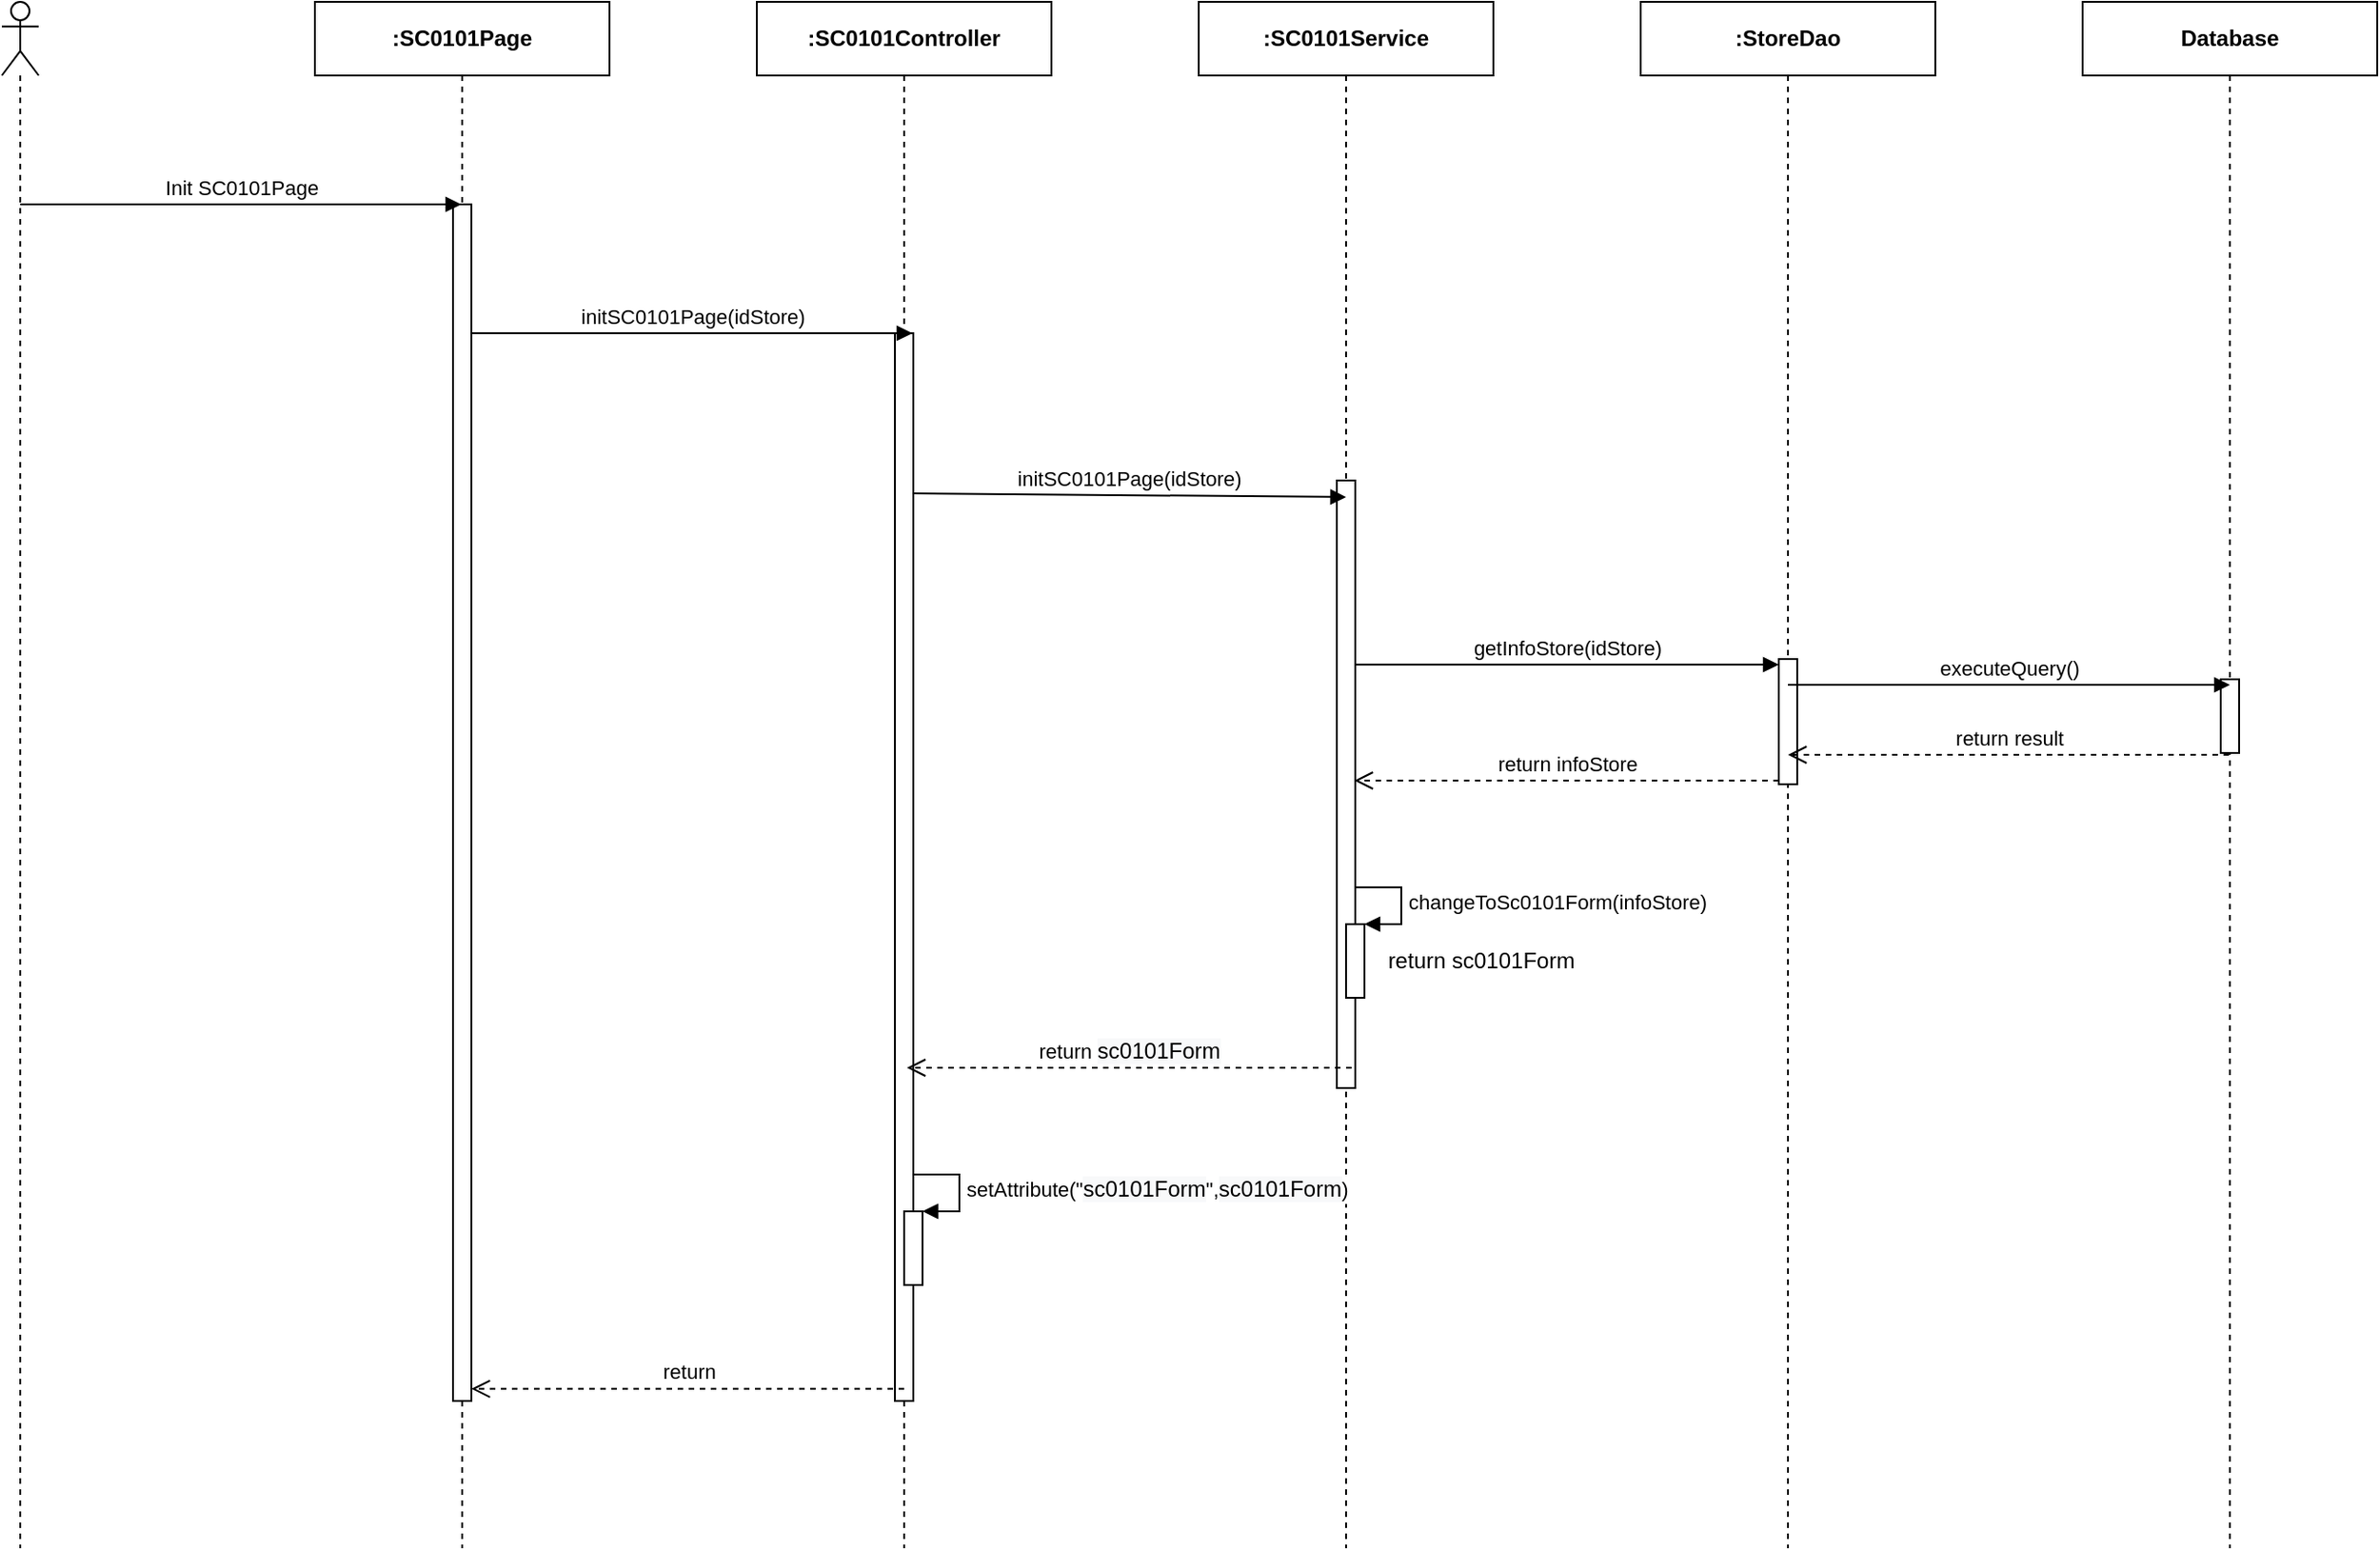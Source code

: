 <mxfile version="14.4.3" type="device" pages="7"><diagram id="pxAPyZuH0A7tJTUks34P" name="Ev01"><mxGraphModel dx="1707" dy="987" grid="1" gridSize="10" guides="1" tooltips="1" connect="1" arrows="1" fold="1" page="1" pageScale="1" pageWidth="850" pageHeight="1100" math="0" shadow="0"><root><mxCell id="0"/><mxCell id="1" parent="0"/><mxCell id="2f_CRd-rj9Xghr50PK_8-1" value="" style="shape=umlLifeline;participant=umlActor;perimeter=lifelinePerimeter;whiteSpace=wrap;html=1;container=1;collapsible=0;recursiveResize=0;verticalAlign=top;spacingTop=36;outlineConnect=0;" parent="1" vertex="1"><mxGeometry x="310" y="80" width="20" height="840" as="geometry"/></mxCell><mxCell id="2f_CRd-rj9Xghr50PK_8-2" value="&lt;b&gt;:SC0101Page&lt;/b&gt;" style="shape=umlLifeline;perimeter=lifelinePerimeter;whiteSpace=wrap;html=1;container=1;collapsible=0;recursiveResize=0;outlineConnect=0;" parent="1" vertex="1"><mxGeometry x="480" y="80" width="160" height="840" as="geometry"/></mxCell><mxCell id="2f_CRd-rj9Xghr50PK_8-3" value="" style="html=1;points=[];perimeter=orthogonalPerimeter;" parent="2f_CRd-rj9Xghr50PK_8-2" vertex="1"><mxGeometry x="75" y="110" width="10" height="650" as="geometry"/></mxCell><mxCell id="2f_CRd-rj9Xghr50PK_8-4" value="&lt;b&gt;:StoreDao&lt;/b&gt;" style="shape=umlLifeline;perimeter=lifelinePerimeter;whiteSpace=wrap;html=1;container=1;collapsible=0;recursiveResize=0;outlineConnect=0;" parent="1" vertex="1"><mxGeometry x="1200" y="80" width="160" height="840" as="geometry"/></mxCell><mxCell id="2f_CRd-rj9Xghr50PK_8-5" value="" style="html=1;points=[];perimeter=orthogonalPerimeter;" parent="2f_CRd-rj9Xghr50PK_8-4" vertex="1"><mxGeometry x="75" y="357" width="10" height="68" as="geometry"/></mxCell><mxCell id="2f_CRd-rj9Xghr50PK_8-26" value="getInfoStore(idStore)" style="html=1;verticalAlign=bottom;endArrow=block;entryX=0;entryY=0;" parent="2f_CRd-rj9Xghr50PK_8-4" edge="1"><mxGeometry relative="1" as="geometry"><mxPoint x="-155.5" y="360" as="sourcePoint"/><mxPoint x="75" y="360" as="targetPoint"/></mxGeometry></mxCell><mxCell id="2f_CRd-rj9Xghr50PK_8-27" value="return infoStore" style="html=1;verticalAlign=bottom;endArrow=open;dashed=1;endSize=8;exitX=0;exitY=0.95;" parent="2f_CRd-rj9Xghr50PK_8-4" edge="1"><mxGeometry relative="1" as="geometry"><mxPoint x="-155.5" y="423.0" as="targetPoint"/><mxPoint x="75" y="423" as="sourcePoint"/></mxGeometry></mxCell><mxCell id="2f_CRd-rj9Xghr50PK_8-6" value="&lt;b&gt;:&lt;/b&gt;&lt;b&gt;SC0101&lt;/b&gt;&lt;b&gt;Service&lt;/b&gt;" style="shape=umlLifeline;perimeter=lifelinePerimeter;whiteSpace=wrap;html=1;container=1;collapsible=0;recursiveResize=0;outlineConnect=0;" parent="1" vertex="1"><mxGeometry x="960" y="80" width="160" height="840" as="geometry"/></mxCell><mxCell id="2f_CRd-rj9Xghr50PK_8-7" value="" style="html=1;points=[];perimeter=orthogonalPerimeter;" parent="2f_CRd-rj9Xghr50PK_8-6" vertex="1"><mxGeometry x="75" y="260" width="10" height="330" as="geometry"/></mxCell><mxCell id="2f_CRd-rj9Xghr50PK_8-8" value="&lt;b&gt;:SC0101Controller&lt;/b&gt;" style="shape=umlLifeline;perimeter=lifelinePerimeter;whiteSpace=wrap;html=1;container=1;collapsible=0;recursiveResize=0;outlineConnect=0;" parent="1" vertex="1"><mxGeometry x="720" y="80" width="160" height="840" as="geometry"/></mxCell><mxCell id="2f_CRd-rj9Xghr50PK_8-9" value="" style="html=1;points=[];perimeter=orthogonalPerimeter;" parent="2f_CRd-rj9Xghr50PK_8-8" vertex="1"><mxGeometry x="75" y="180" width="10" height="580" as="geometry"/></mxCell><mxCell id="2f_CRd-rj9Xghr50PK_8-10" value="" style="html=1;points=[];perimeter=orthogonalPerimeter;" parent="2f_CRd-rj9Xghr50PK_8-8" vertex="1"><mxGeometry x="80" y="657.0" width="10" height="40" as="geometry"/></mxCell><mxCell id="2f_CRd-rj9Xghr50PK_8-11" value="setAttribute(&quot;&lt;span style=&quot;font-size: 12px ; text-align: center ; background-color: rgb(248 , 249 , 250)&quot;&gt;sc0101Form&lt;/span&gt;&quot;,&lt;span style=&quot;font-size: 12px ; text-align: center ; background-color: rgb(248 , 249 , 250)&quot;&gt;sc0101Form&lt;/span&gt;)" style="edgeStyle=orthogonalEdgeStyle;html=1;align=left;spacingLeft=2;endArrow=block;rounded=0;entryX=1;entryY=0;" parent="2f_CRd-rj9Xghr50PK_8-8" target="2f_CRd-rj9Xghr50PK_8-10" edge="1"><mxGeometry relative="1" as="geometry"><mxPoint x="85" y="637.0" as="sourcePoint"/><Array as="points"><mxPoint x="110" y="637.0"/></Array></mxGeometry></mxCell><mxCell id="2f_CRd-rj9Xghr50PK_8-12" value="Init SC0101Page" style="html=1;verticalAlign=bottom;endArrow=block;" parent="1" target="2f_CRd-rj9Xghr50PK_8-2" edge="1"><mxGeometry width="80" relative="1" as="geometry"><mxPoint x="320" y="190" as="sourcePoint"/><mxPoint x="400" y="190" as="targetPoint"/></mxGeometry></mxCell><mxCell id="2f_CRd-rj9Xghr50PK_8-13" value="initSC0101Page(idStore)" style="html=1;verticalAlign=bottom;endArrow=block;" parent="1" edge="1"><mxGeometry width="80" relative="1" as="geometry"><mxPoint x="565" y="260.0" as="sourcePoint"/><mxPoint x="804.5" y="260.0" as="targetPoint"/></mxGeometry></mxCell><mxCell id="2f_CRd-rj9Xghr50PK_8-14" value="initSC0101Page(idStore)" style="html=1;verticalAlign=bottom;endArrow=block;" parent="1" edge="1"><mxGeometry relative="1" as="geometry"><mxPoint x="805" y="347.0" as="sourcePoint"/><mxPoint x="1040" y="349" as="targetPoint"/></mxGeometry></mxCell><mxCell id="2f_CRd-rj9Xghr50PK_8-15" value="return&amp;nbsp;&lt;span style=&quot;font-size: 12px ; background-color: rgb(248 , 249 , 250)&quot;&gt;sc0101Form&lt;/span&gt;" style="html=1;verticalAlign=bottom;endArrow=open;dashed=1;endSize=8;" parent="1" edge="1"><mxGeometry relative="1" as="geometry"><mxPoint x="801.5" y="659.0" as="targetPoint"/><mxPoint x="1043" y="659" as="sourcePoint"/></mxGeometry></mxCell><mxCell id="2f_CRd-rj9Xghr50PK_8-16" value="return" style="html=1;verticalAlign=bottom;endArrow=open;dashed=1;endSize=8;" parent="1" edge="1"><mxGeometry relative="1" as="geometry"><mxPoint x="800" y="833.41" as="sourcePoint"/><mxPoint x="565" y="833.41" as="targetPoint"/></mxGeometry></mxCell><mxCell id="2f_CRd-rj9Xghr50PK_8-22" value="" style="html=1;points=[];perimeter=orthogonalPerimeter;" parent="1" vertex="1"><mxGeometry x="1040" y="581" width="10" height="40" as="geometry"/></mxCell><mxCell id="2f_CRd-rj9Xghr50PK_8-23" value="changeToSc0101Form(infoStore)" style="edgeStyle=orthogonalEdgeStyle;html=1;align=left;spacingLeft=2;endArrow=block;rounded=0;entryX=1;entryY=0;" parent="1" target="2f_CRd-rj9Xghr50PK_8-22" edge="1"><mxGeometry relative="1" as="geometry"><mxPoint x="1045" y="561" as="sourcePoint"/><Array as="points"><mxPoint x="1070" y="561"/></Array></mxGeometry></mxCell><mxCell id="2f_CRd-rj9Xghr50PK_8-24" value="return sc0101Form" style="text;html=1;align=center;verticalAlign=middle;resizable=0;points=[];autosize=1;" parent="1" vertex="1"><mxGeometry x="1053" y="591" width="120" height="20" as="geometry"/></mxCell><mxCell id="LEzhXwrcYxAL3WLPRNNw-1" value="&lt;b&gt;Database&lt;/b&gt;" style="shape=umlLifeline;perimeter=lifelinePerimeter;whiteSpace=wrap;html=1;container=1;collapsible=0;recursiveResize=0;outlineConnect=0;" parent="1" vertex="1"><mxGeometry x="1440" y="80" width="160" height="840" as="geometry"/></mxCell><mxCell id="LEzhXwrcYxAL3WLPRNNw-2" value="" style="html=1;points=[];perimeter=orthogonalPerimeter;" parent="LEzhXwrcYxAL3WLPRNNw-1" vertex="1"><mxGeometry x="75" y="368" width="10" height="40" as="geometry"/></mxCell><mxCell id="LEzhXwrcYxAL3WLPRNNw-3" value="executeQuery()" style="html=1;verticalAlign=bottom;endArrow=block;" parent="1" edge="1"><mxGeometry relative="1" as="geometry"><mxPoint x="1280" y="451" as="sourcePoint"/><mxPoint x="1520" y="451" as="targetPoint"/></mxGeometry></mxCell><mxCell id="LEzhXwrcYxAL3WLPRNNw-4" value="return result" style="html=1;verticalAlign=bottom;endArrow=open;dashed=1;endSize=8;" parent="1" edge="1"><mxGeometry relative="1" as="geometry"><mxPoint x="1280" y="489" as="targetPoint"/><mxPoint x="1519.5" y="489" as="sourcePoint"/></mxGeometry></mxCell></root></mxGraphModel></diagram><diagram id="U42TMMrexrNcMdw-oVGy" name="Ev02"><mxGraphModel dx="1024" dy="592" grid="1" gridSize="10" guides="1" tooltips="1" connect="1" arrows="1" fold="1" page="1" pageScale="1" pageWidth="850" pageHeight="1100" math="0" shadow="0"><root><mxCell id="WzPLBZ7UQiExCuRHvYpu-0"/><mxCell id="WzPLBZ7UQiExCuRHvYpu-1" parent="WzPLBZ7UQiExCuRHvYpu-0"/><mxCell id="XwIDMw8iYYp42lEtD9Hl-0" value="" style="shape=umlLifeline;participant=umlActor;perimeter=lifelinePerimeter;whiteSpace=wrap;html=1;container=1;collapsible=0;recursiveResize=0;verticalAlign=top;spacingTop=36;outlineConnect=0;" parent="WzPLBZ7UQiExCuRHvYpu-1" vertex="1"><mxGeometry x="310" y="80" width="20" height="320" as="geometry"/></mxCell><mxCell id="XwIDMw8iYYp42lEtD9Hl-1" value="&lt;b&gt;:SC0101Page&lt;/b&gt;" style="shape=umlLifeline;perimeter=lifelinePerimeter;whiteSpace=wrap;html=1;container=1;collapsible=0;recursiveResize=0;outlineConnect=0;" parent="WzPLBZ7UQiExCuRHvYpu-1" vertex="1"><mxGeometry x="480" y="80" width="160" height="320" as="geometry"/></mxCell><mxCell id="XwIDMw8iYYp42lEtD9Hl-2" value="" style="html=1;points=[];perimeter=orthogonalPerimeter;" parent="XwIDMw8iYYp42lEtD9Hl-1" vertex="1"><mxGeometry x="75" y="110" width="10" height="90" as="geometry"/></mxCell><mxCell id="XwIDMw8iYYp42lEtD9Hl-3" value="&lt;b&gt;:SC0100Page&lt;/b&gt;" style="shape=umlLifeline;perimeter=lifelinePerimeter;whiteSpace=wrap;html=1;container=1;collapsible=0;recursiveResize=0;outlineConnect=0;" parent="WzPLBZ7UQiExCuRHvYpu-1" vertex="1"><mxGeometry x="720" y="80" width="160" height="320" as="geometry"/></mxCell><mxCell id="XwIDMw8iYYp42lEtD9Hl-4" value="Click Button Back" style="html=1;verticalAlign=bottom;endArrow=block;" parent="WzPLBZ7UQiExCuRHvYpu-1" target="XwIDMw8iYYp42lEtD9Hl-1" edge="1"><mxGeometry width="80" relative="1" as="geometry"><mxPoint x="320" y="190" as="sourcePoint"/><mxPoint x="400" y="190" as="targetPoint"/></mxGeometry></mxCell><mxCell id="XwIDMw8iYYp42lEtD9Hl-8" value="changeScreen(&quot;SC0100&quot;)" style="html=1;verticalAlign=bottom;endArrow=block;" parent="WzPLBZ7UQiExCuRHvYpu-1" edge="1"><mxGeometry width="80" relative="1" as="geometry"><mxPoint x="560" y="279" as="sourcePoint"/><mxPoint x="799.5" y="279" as="targetPoint"/></mxGeometry></mxCell></root></mxGraphModel></diagram><diagram id="F6lg7BWRFIp37K4MxIbk" name="Ev03"><mxGraphModel dx="1024" dy="592" grid="1" gridSize="10" guides="1" tooltips="1" connect="1" arrows="1" fold="1" page="1" pageScale="1" pageWidth="850" pageHeight="1100" math="0" shadow="0"><root><mxCell id="VNstsj1RIyfpuTM6AW_m-0"/><mxCell id="VNstsj1RIyfpuTM6AW_m-1" parent="VNstsj1RIyfpuTM6AW_m-0"/><mxCell id="InuURYVwH8U3sh9BOYMj-0" value="" style="shape=umlLifeline;participant=umlActor;perimeter=lifelinePerimeter;whiteSpace=wrap;html=1;container=1;collapsible=0;recursiveResize=0;verticalAlign=top;spacingTop=36;outlineConnect=0;" parent="VNstsj1RIyfpuTM6AW_m-1" vertex="1"><mxGeometry x="310" y="80" width="20" height="320" as="geometry"/></mxCell><mxCell id="InuURYVwH8U3sh9BOYMj-1" value="&lt;b&gt;:SC0101Page&lt;/b&gt;" style="shape=umlLifeline;perimeter=lifelinePerimeter;whiteSpace=wrap;html=1;container=1;collapsible=0;recursiveResize=0;outlineConnect=0;" parent="VNstsj1RIyfpuTM6AW_m-1" vertex="1"><mxGeometry x="480" y="80" width="160" height="320" as="geometry"/></mxCell><mxCell id="InuURYVwH8U3sh9BOYMj-2" value="" style="html=1;points=[];perimeter=orthogonalPerimeter;" parent="InuURYVwH8U3sh9BOYMj-1" vertex="1"><mxGeometry x="75" y="110" width="10" height="160" as="geometry"/></mxCell><mxCell id="InuURYVwH8U3sh9BOYMj-3" value="&lt;b&gt;:SC0103Page&lt;/b&gt;" style="shape=umlLifeline;perimeter=lifelinePerimeter;whiteSpace=wrap;html=1;container=1;collapsible=0;recursiveResize=0;outlineConnect=0;" parent="VNstsj1RIyfpuTM6AW_m-1" vertex="1"><mxGeometry x="720" y="80" width="160" height="320" as="geometry"/></mxCell><mxCell id="InuURYVwH8U3sh9BOYMj-4" value="Click Edit Store" style="html=1;verticalAlign=bottom;endArrow=block;" parent="VNstsj1RIyfpuTM6AW_m-1" target="InuURYVwH8U3sh9BOYMj-1" edge="1"><mxGeometry width="80" relative="1" as="geometry"><mxPoint x="320" y="190" as="sourcePoint"/><mxPoint x="400" y="190" as="targetPoint"/></mxGeometry></mxCell><mxCell id="InuURYVwH8U3sh9BOYMj-5" value="" style="html=1;points=[];perimeter=orthogonalPerimeter;" parent="VNstsj1RIyfpuTM6AW_m-1" vertex="1"><mxGeometry x="560" y="260" width="10" height="40" as="geometry"/></mxCell><mxCell id="InuURYVwH8U3sh9BOYMj-6" value="getStoreId()" style="edgeStyle=orthogonalEdgeStyle;html=1;align=left;spacingLeft=2;endArrow=block;rounded=0;entryX=1;entryY=0;" parent="VNstsj1RIyfpuTM6AW_m-1" target="InuURYVwH8U3sh9BOYMj-5" edge="1"><mxGeometry relative="1" as="geometry"><mxPoint x="565" y="240" as="sourcePoint"/><Array as="points"><mxPoint x="590" y="240"/></Array></mxGeometry></mxCell><mxCell id="InuURYVwH8U3sh9BOYMj-7" value="return idStore" style="text;html=1;align=center;verticalAlign=middle;resizable=0;points=[];autosize=1;" parent="VNstsj1RIyfpuTM6AW_m-1" vertex="1"><mxGeometry x="570" y="260" width="90" height="20" as="geometry"/></mxCell><mxCell id="InuURYVwH8U3sh9BOYMj-8" value="changeScreen(&quot;SC0103&quot;,idStore)" style="html=1;verticalAlign=bottom;endArrow=block;" parent="VNstsj1RIyfpuTM6AW_m-1" target="InuURYVwH8U3sh9BOYMj-3" edge="1"><mxGeometry width="80" relative="1" as="geometry"><mxPoint x="560" y="340" as="sourcePoint"/><mxPoint x="640" y="340" as="targetPoint"/></mxGeometry></mxCell></root></mxGraphModel></diagram><diagram id="235r8u7hTp9czG19Vj2T" name="Ev04"><mxGraphModel dx="1707" dy="987" grid="1" gridSize="10" guides="1" tooltips="1" connect="1" arrows="1" fold="1" page="1" pageScale="1" pageWidth="850" pageHeight="1100" math="0" shadow="0"><root><mxCell id="jZ84Xnv2xqRGQmszmiLB-0"/><mxCell id="jZ84Xnv2xqRGQmszmiLB-1" parent="jZ84Xnv2xqRGQmszmiLB-0"/><mxCell id="15NBJZunnHIWU_iVbuwS-0" value="alt" style="shape=umlFrame;whiteSpace=wrap;html=1;" parent="jZ84Xnv2xqRGQmszmiLB-1" vertex="1"><mxGeometry x="380" y="420" width="1480" height="890" as="geometry"/></mxCell><mxCell id="jLMNQindmZGo-jj_qUBV-28" value="alt" style="shape=umlFrame;whiteSpace=wrap;html=1;" parent="jZ84Xnv2xqRGQmszmiLB-1" vertex="1"><mxGeometry x="420" y="780" width="1400" height="440" as="geometry"/></mxCell><mxCell id="jLMNQindmZGo-jj_qUBV-0" value="&lt;b&gt;Database&lt;/b&gt;" style="shape=umlLifeline;perimeter=lifelinePerimeter;whiteSpace=wrap;html=1;container=1;collapsible=0;recursiveResize=0;outlineConnect=0;" parent="jZ84Xnv2xqRGQmszmiLB-1" vertex="1"><mxGeometry x="1440" y="80" width="160" height="1230" as="geometry"/></mxCell><mxCell id="jLMNQindmZGo-jj_qUBV-1" value="" style="html=1;points=[];perimeter=orthogonalPerimeter;" parent="jLMNQindmZGo-jj_qUBV-0" vertex="1"><mxGeometry x="75" y="610" width="10" height="40" as="geometry"/></mxCell><mxCell id="FQI5yxPw2tboc6ZFuOk_-1" value="&lt;b&gt;:SC0100Page&lt;/b&gt;" style="shape=umlLifeline;perimeter=lifelinePerimeter;whiteSpace=wrap;html=1;container=1;collapsible=0;recursiveResize=0;outlineConnect=0;" parent="jZ84Xnv2xqRGQmszmiLB-1" vertex="1"><mxGeometry x="1680" y="80" width="160" height="1230" as="geometry"/></mxCell><mxCell id="Y7xrWb5esNWNXW7LPQIA-0" value="" style="shape=umlLifeline;participant=umlActor;perimeter=lifelinePerimeter;whiteSpace=wrap;html=1;container=1;collapsible=0;recursiveResize=0;verticalAlign=top;spacingTop=36;outlineConnect=0;" parent="jZ84Xnv2xqRGQmszmiLB-1" vertex="1"><mxGeometry x="310" y="80" width="20" height="1360" as="geometry"/></mxCell><mxCell id="Y7xrWb5esNWNXW7LPQIA-1" value="&lt;b&gt;:SC0101Page&lt;/b&gt;" style="shape=umlLifeline;perimeter=lifelinePerimeter;whiteSpace=wrap;html=1;container=1;collapsible=0;recursiveResize=0;outlineConnect=0;" parent="jZ84Xnv2xqRGQmszmiLB-1" vertex="1"><mxGeometry x="480" y="80" width="160" height="1230" as="geometry"/></mxCell><mxCell id="Y7xrWb5esNWNXW7LPQIA-2" value="" style="html=1;points=[];perimeter=orthogonalPerimeter;" parent="Y7xrWb5esNWNXW7LPQIA-1" vertex="1"><mxGeometry x="75" y="110" width="10" height="830" as="geometry"/></mxCell><mxCell id="Y7xrWb5esNWNXW7LPQIA-3" value="&lt;b&gt;:StoreDao&lt;/b&gt;" style="shape=umlLifeline;perimeter=lifelinePerimeter;whiteSpace=wrap;html=1;container=1;collapsible=0;recursiveResize=0;outlineConnect=0;" parent="jZ84Xnv2xqRGQmszmiLB-1" vertex="1"><mxGeometry x="1200" y="80" width="160" height="1230" as="geometry"/></mxCell><mxCell id="Y7xrWb5esNWNXW7LPQIA-4" value="&lt;b&gt;:&lt;/b&gt;&lt;b&gt;SC0101&lt;/b&gt;&lt;b&gt;Service&lt;/b&gt;" style="shape=umlLifeline;perimeter=lifelinePerimeter;whiteSpace=wrap;html=1;container=1;collapsible=0;recursiveResize=0;outlineConnect=0;" parent="jZ84Xnv2xqRGQmszmiLB-1" vertex="1"><mxGeometry x="960" y="80" width="160" height="1230" as="geometry"/></mxCell><mxCell id="Y7xrWb5esNWNXW7LPQIA-5" value="" style="html=1;points=[];perimeter=orthogonalPerimeter;" parent="Y7xrWb5esNWNXW7LPQIA-4" vertex="1"><mxGeometry x="75" y="220" width="10" height="820" as="geometry"/></mxCell><mxCell id="jLMNQindmZGo-jj_qUBV-32" value="" style="html=1;points=[];perimeter=orthogonalPerimeter;" parent="Y7xrWb5esNWNXW7LPQIA-4" vertex="1"><mxGeometry x="80" y="751" width="10" height="40" as="geometry"/></mxCell><mxCell id="jLMNQindmZGo-jj_qUBV-33" value="setListErrorCode()" style="edgeStyle=orthogonalEdgeStyle;html=1;align=left;spacingLeft=2;endArrow=block;rounded=0;entryX=1;entryY=0;" parent="Y7xrWb5esNWNXW7LPQIA-4" target="jLMNQindmZGo-jj_qUBV-32" edge="1"><mxGeometry relative="1" as="geometry"><mxPoint x="85" y="731" as="sourcePoint"/><Array as="points"><mxPoint x="110" y="731"/></Array></mxGeometry></mxCell><mxCell id="jLMNQindmZGo-jj_qUBV-34" value="return listErrorCode" style="text;html=1;align=center;verticalAlign=middle;resizable=0;points=[];autosize=1;" parent="Y7xrWb5esNWNXW7LPQIA-4" vertex="1"><mxGeometry x="93" y="761" width="120" height="20" as="geometry"/></mxCell><mxCell id="jLMNQindmZGo-jj_qUBV-31" value="return listErrorCode" style="html=1;verticalAlign=bottom;endArrow=open;dashed=1;endSize=8;" parent="Y7xrWb5esNWNXW7LPQIA-4" edge="1"><mxGeometry relative="1" as="geometry"><mxPoint x="-160.5" y="824.0" as="targetPoint"/><mxPoint x="81" y="824" as="sourcePoint"/></mxGeometry></mxCell><mxCell id="Y7xrWb5esNWNXW7LPQIA-6" value="&lt;b&gt;:SC0101Controller&lt;/b&gt;" style="shape=umlLifeline;perimeter=lifelinePerimeter;whiteSpace=wrap;html=1;container=1;collapsible=0;recursiveResize=0;outlineConnect=0;" parent="jZ84Xnv2xqRGQmszmiLB-1" vertex="1"><mxGeometry x="720" y="80" width="160" height="1230" as="geometry"/></mxCell><mxCell id="Y7xrWb5esNWNXW7LPQIA-7" value="" style="html=1;points=[];perimeter=orthogonalPerimeter;" parent="Y7xrWb5esNWNXW7LPQIA-6" vertex="1"><mxGeometry x="75" y="170" width="10" height="930" as="geometry"/></mxCell><mxCell id="Y7xrWb5esNWNXW7LPQIA-8" value="Click Delete Button" style="html=1;verticalAlign=bottom;endArrow=block;" parent="jZ84Xnv2xqRGQmszmiLB-1" target="Y7xrWb5esNWNXW7LPQIA-1" edge="1"><mxGeometry width="80" relative="1" as="geometry"><mxPoint x="320" y="190" as="sourcePoint"/><mxPoint x="400" y="190" as="targetPoint"/></mxGeometry></mxCell><mxCell id="Y7xrWb5esNWNXW7LPQIA-9" value="doDeleteStore(idStore)" style="html=1;verticalAlign=bottom;endArrow=block;" parent="jZ84Xnv2xqRGQmszmiLB-1" edge="1"><mxGeometry width="80" relative="1" as="geometry"><mxPoint x="560" y="253" as="sourcePoint"/><mxPoint x="799.5" y="253" as="targetPoint"/></mxGeometry></mxCell><mxCell id="Y7xrWb5esNWNXW7LPQIA-10" value="checkBusinessDeleteStore(idStore)" style="html=1;verticalAlign=bottom;endArrow=block;" parent="jZ84Xnv2xqRGQmszmiLB-1" edge="1"><mxGeometry relative="1" as="geometry"><mxPoint x="805" y="300.0" as="sourcePoint"/><mxPoint x="1040" y="302" as="targetPoint"/></mxGeometry></mxCell><mxCell id="Y7xrWb5esNWNXW7LPQIA-11" value="return listErrorCode" style="html=1;verticalAlign=bottom;endArrow=open;dashed=1;endSize=8;" parent="jZ84Xnv2xqRGQmszmiLB-1" edge="1"><mxGeometry relative="1" as="geometry"><mxPoint x="798.5" y="385.0" as="targetPoint"/><mxPoint x="1039.5" y="385" as="sourcePoint"/></mxGeometry></mxCell><mxCell id="Y7xrWb5esNWNXW7LPQIA-17" value="doDeleteStore(idStore)" style="html=1;verticalAlign=bottom;endArrow=block;" parent="jZ84Xnv2xqRGQmszmiLB-1" edge="1"><mxGeometry relative="1" as="geometry"><mxPoint x="798.5" y="610" as="sourcePoint"/><mxPoint x="1039.5" y="610" as="targetPoint"/></mxGeometry></mxCell><mxCell id="Y7xrWb5esNWNXW7LPQIA-19" value="" style="html=1;points=[];perimeter=orthogonalPerimeter;" parent="jZ84Xnv2xqRGQmszmiLB-1" vertex="1"><mxGeometry x="1040" y="330" width="10" height="40" as="geometry"/></mxCell><mxCell id="Y7xrWb5esNWNXW7LPQIA-20" value="&lt;span style=&quot;text-align: center&quot;&gt;checkBusinessDeleteStore(idStore)&lt;/span&gt;" style="edgeStyle=orthogonalEdgeStyle;html=1;align=left;spacingLeft=2;endArrow=block;rounded=0;entryX=1;entryY=0;" parent="jZ84Xnv2xqRGQmszmiLB-1" edge="1"><mxGeometry relative="1" as="geometry"><mxPoint x="1045" y="316.0" as="sourcePoint"/><Array as="points"><mxPoint x="1070" y="316"/></Array><mxPoint x="1050" y="336" as="targetPoint"/></mxGeometry></mxCell><mxCell id="Y7xrWb5esNWNXW7LPQIA-21" value="return listErrorCode" style="text;html=1;align=center;verticalAlign=middle;resizable=0;points=[];autosize=1;" parent="jZ84Xnv2xqRGQmszmiLB-1" vertex="1"><mxGeometry x="1050" y="336" width="120" height="20" as="geometry"/></mxCell><mxCell id="Y7xrWb5esNWNXW7LPQIA-22" value="" style="html=1;points=[];perimeter=orthogonalPerimeter;" parent="jZ84Xnv2xqRGQmszmiLB-1" vertex="1"><mxGeometry x="1275" y="674" width="10" height="80" as="geometry"/></mxCell><mxCell id="Y7xrWb5esNWNXW7LPQIA-23" value="doDeleteStore(idStore)" style="html=1;verticalAlign=bottom;endArrow=block;entryX=0;entryY=0;" parent="jZ84Xnv2xqRGQmszmiLB-1" target="Y7xrWb5esNWNXW7LPQIA-22" edge="1"><mxGeometry relative="1" as="geometry"><mxPoint x="1039.324" y="674" as="sourcePoint"/></mxGeometry></mxCell><mxCell id="Y7xrWb5esNWNXW7LPQIA-24" value="return result" style="html=1;verticalAlign=bottom;endArrow=open;dashed=1;endSize=8;exitX=0;exitY=0.95;" parent="jZ84Xnv2xqRGQmszmiLB-1" source="Y7xrWb5esNWNXW7LPQIA-22" edge="1"><mxGeometry relative="1" as="geometry"><mxPoint x="1039.324" y="750.0" as="targetPoint"/></mxGeometry></mxCell><mxCell id="FQI5yxPw2tboc6ZFuOk_-0" value="dispatch" style="html=1;verticalAlign=bottom;endArrow=block;" parent="jZ84Xnv2xqRGQmszmiLB-1" edge="1"><mxGeometry width="80" relative="1" as="geometry"><mxPoint x="800" y="1160" as="sourcePoint"/><mxPoint x="1760" y="1160" as="targetPoint"/></mxGeometry></mxCell><mxCell id="15NBJZunnHIWU_iVbuwS-1" value="&lt;b&gt;&lt;span style=&quot;font-size: 11px ; background-color: rgb(255 , 255 , 255)&quot;&gt;[listErrorCode&amp;nbsp;&lt;/span&gt;not null]&lt;/b&gt;" style="text;html=1;align=center;verticalAlign=middle;resizable=0;points=[];autosize=1;" parent="jZ84Xnv2xqRGQmszmiLB-1" vertex="1"><mxGeometry x="390" y="465.41" width="140" height="20" as="geometry"/></mxCell><mxCell id="15NBJZunnHIWU_iVbuwS-2" value="" style="html=1;points=[];perimeter=orthogonalPerimeter;" parent="jZ84Xnv2xqRGQmszmiLB-1" vertex="1"><mxGeometry x="800" y="465.41" width="10" height="40" as="geometry"/></mxCell><mxCell id="15NBJZunnHIWU_iVbuwS-3" value="setErrorMes(listErrorCode)" style="edgeStyle=orthogonalEdgeStyle;html=1;align=left;spacingLeft=2;endArrow=block;rounded=0;entryX=1;entryY=0;" parent="jZ84Xnv2xqRGQmszmiLB-1" target="15NBJZunnHIWU_iVbuwS-2" edge="1"><mxGeometry relative="1" as="geometry"><mxPoint x="805" y="445.41" as="sourcePoint"/><Array as="points"><mxPoint x="830" y="445.41"/></Array></mxGeometry></mxCell><mxCell id="15NBJZunnHIWU_iVbuwS-4" value="return&amp;nbsp;&lt;span style=&quot;font-size: 12px ; background-color: rgb(248 , 249 , 250)&quot;&gt;errorObj&lt;/span&gt;" style="html=1;verticalAlign=bottom;endArrow=open;dashed=1;endSize=8;" parent="jZ84Xnv2xqRGQmszmiLB-1" edge="1"><mxGeometry relative="1" as="geometry"><mxPoint x="795" y="525.41" as="sourcePoint"/><mxPoint x="560" y="525.41" as="targetPoint"/></mxGeometry></mxCell><mxCell id="15NBJZunnHIWU_iVbuwS-5" value="return errorObj" style="text;html=1;align=center;verticalAlign=middle;resizable=0;points=[];autosize=1;" parent="jZ84Xnv2xqRGQmszmiLB-1" vertex="1"><mxGeometry x="810" y="475.41" width="90" height="20" as="geometry"/></mxCell><mxCell id="15NBJZunnHIWU_iVbuwS-12" value="" style="html=1;points=[];perimeter=orthogonalPerimeter;" parent="jZ84Xnv2xqRGQmszmiLB-1" vertex="1"><mxGeometry x="800" y="955" width="10" height="40" as="geometry"/></mxCell><mxCell id="15NBJZunnHIWU_iVbuwS-13" value="setErrorMes(listErrorCode)" style="edgeStyle=orthogonalEdgeStyle;html=1;align=left;spacingLeft=2;endArrow=block;rounded=0;entryX=1;entryY=0;" parent="jZ84Xnv2xqRGQmszmiLB-1" target="15NBJZunnHIWU_iVbuwS-12" edge="1"><mxGeometry relative="1" as="geometry"><mxPoint x="805" y="935.0" as="sourcePoint"/><Array as="points"><mxPoint x="830" y="935"/></Array></mxGeometry></mxCell><mxCell id="15NBJZunnHIWU_iVbuwS-14" value="return&amp;nbsp;&lt;span style=&quot;font-size: 12px ; background-color: rgb(248 , 249 , 250)&quot;&gt;errorObj&lt;/span&gt;" style="html=1;verticalAlign=bottom;endArrow=open;dashed=1;endSize=8;" parent="jZ84Xnv2xqRGQmszmiLB-1" edge="1"><mxGeometry relative="1" as="geometry"><mxPoint x="795" y="1015.0" as="sourcePoint"/><mxPoint x="560" y="1015.0" as="targetPoint"/></mxGeometry></mxCell><mxCell id="15NBJZunnHIWU_iVbuwS-15" value="return errorObj" style="text;html=1;align=center;verticalAlign=middle;resizable=0;points=[];autosize=1;" parent="jZ84Xnv2xqRGQmszmiLB-1" vertex="1"><mxGeometry x="810" y="965" width="90" height="20" as="geometry"/></mxCell><mxCell id="jLMNQindmZGo-jj_qUBV-2" value="executeQuery()" style="html=1;verticalAlign=bottom;endArrow=block;" parent="jZ84Xnv2xqRGQmszmiLB-1" edge="1"><mxGeometry relative="1" as="geometry"><mxPoint x="1280" y="693" as="sourcePoint"/><mxPoint x="1520" y="693" as="targetPoint"/></mxGeometry></mxCell><mxCell id="jLMNQindmZGo-jj_qUBV-3" value="return result" style="html=1;verticalAlign=bottom;endArrow=open;dashed=1;endSize=8;" parent="jZ84Xnv2xqRGQmszmiLB-1" edge="1"><mxGeometry relative="1" as="geometry"><mxPoint x="1280" y="731" as="targetPoint"/><mxPoint x="1519.5" y="731" as="sourcePoint"/></mxGeometry></mxCell><mxCell id="jLMNQindmZGo-jj_qUBV-4" value="" style="endArrow=none;dashed=1;html=1;exitX=0.002;exitY=0.144;exitDx=0;exitDy=0;exitPerimeter=0;entryX=1.002;entryY=0.145;entryDx=0;entryDy=0;entryPerimeter=0;" parent="jZ84Xnv2xqRGQmszmiLB-1" source="15NBJZunnHIWU_iVbuwS-0" target="15NBJZunnHIWU_iVbuwS-0" edge="1"><mxGeometry width="50" height="50" relative="1" as="geometry"><mxPoint x="910" y="650" as="sourcePoint"/><mxPoint x="1610" y="561" as="targetPoint"/></mxGeometry></mxCell><mxCell id="jLMNQindmZGo-jj_qUBV-5" value="&lt;b&gt;&lt;span style=&quot;font-size: 11px ; background-color: rgb(255 , 255 , 255)&quot;&gt;[listErrorCode&amp;nbsp;&lt;/span&gt;is null]&lt;/b&gt;" style="text;html=1;align=center;verticalAlign=middle;resizable=0;points=[];autosize=1;" parent="jZ84Xnv2xqRGQmszmiLB-1" vertex="1"><mxGeometry x="395" y="590" width="130" height="20" as="geometry"/></mxCell><mxCell id="jLMNQindmZGo-jj_qUBV-35" value="[result &amp;gt; 0]" style="text;html=1;align=center;verticalAlign=middle;resizable=0;points=[];autosize=1;fontStyle=1" parent="jZ84Xnv2xqRGQmszmiLB-1" vertex="1"><mxGeometry x="450" y="1065" width="80" height="20" as="geometry"/></mxCell><mxCell id="jLMNQindmZGo-jj_qUBV-36" value="return" style="html=1;verticalAlign=bottom;endArrow=open;dashed=1;endSize=8;" parent="jZ84Xnv2xqRGQmszmiLB-1" edge="1"><mxGeometry relative="1" as="geometry"><mxPoint x="798.5" y="1096.0" as="targetPoint"/><mxPoint x="1040" y="1096.0" as="sourcePoint"/></mxGeometry></mxCell><mxCell id="jLMNQindmZGo-jj_qUBV-37" value="" style="endArrow=none;dashed=1;html=1;entryX=1;entryY=0.396;entryDx=0;entryDy=0;entryPerimeter=0;" parent="jZ84Xnv2xqRGQmszmiLB-1" edge="1"><mxGeometry width="50" height="50" relative="1" as="geometry"><mxPoint x="420" y="1051" as="sourcePoint"/><mxPoint x="1820" y="1050.8" as="targetPoint"/></mxGeometry></mxCell><mxCell id="jLMNQindmZGo-jj_qUBV-38" value="[result &amp;lt;= 0]" style="text;html=1;align=center;verticalAlign=middle;resizable=0;points=[];autosize=1;fontStyle=1" parent="jZ84Xnv2xqRGQmszmiLB-1" vertex="1"><mxGeometry x="450" y="830" width="80" height="20" as="geometry"/></mxCell></root></mxGraphModel></diagram><diagram id="ecZNYJ1fkIpV3w188h0Z" name="Ev05"><mxGraphModel dx="2048" dy="1184" grid="1" gridSize="10" guides="1" tooltips="1" connect="1" arrows="1" fold="1" page="1" pageScale="1" pageWidth="850" pageHeight="1100" math="0" shadow="0"><root><mxCell id="iIvxzJ9y7W-8Mo1v1d3s-0"/><mxCell id="iIvxzJ9y7W-8Mo1v1d3s-1" parent="iIvxzJ9y7W-8Mo1v1d3s-0"/><mxCell id="p2XWPqBLLeQHmyPYrTs_-0" value="" style="html=1;points=[];perimeter=orthogonalPerimeter;" vertex="1" parent="iIvxzJ9y7W-8Mo1v1d3s-1"><mxGeometry x="1515" y="799" width="10" height="40" as="geometry"/></mxCell><mxCell id="p2XWPqBLLeQHmyPYrTs_-1" value="alt" style="shape=umlFrame;whiteSpace=wrap;html=1;" vertex="1" parent="iIvxzJ9y7W-8Mo1v1d3s-1"><mxGeometry x="360" y="515" width="1240" height="845" as="geometry"/></mxCell><mxCell id="madAXkABoSVUAM-jcw7x-63" value="" style="shape=umlLifeline;participant=umlActor;perimeter=lifelinePerimeter;whiteSpace=wrap;html=1;container=1;collapsible=0;recursiveResize=0;verticalAlign=top;spacingTop=36;outlineConnect=0;" parent="iIvxzJ9y7W-8Mo1v1d3s-1" vertex="1"><mxGeometry x="310" y="80" width="20" height="1280" as="geometry"/></mxCell><mxCell id="madAXkABoSVUAM-jcw7x-64" value="&lt;b&gt;:SC0101Page&lt;/b&gt;" style="shape=umlLifeline;perimeter=lifelinePerimeter;whiteSpace=wrap;html=1;container=1;collapsible=0;recursiveResize=0;outlineConnect=0;" parent="iIvxzJ9y7W-8Mo1v1d3s-1" vertex="1"><mxGeometry x="480" y="80" width="160" height="1280" as="geometry"/></mxCell><mxCell id="madAXkABoSVUAM-jcw7x-65" value="" style="html=1;points=[];perimeter=orthogonalPerimeter;" parent="madAXkABoSVUAM-jcw7x-64" vertex="1"><mxGeometry x="75" y="110" width="10" height="1100" as="geometry"/></mxCell><mxCell id="madAXkABoSVUAM-jcw7x-66" value="&lt;b&gt;:ShelfDao&lt;/b&gt;" style="shape=umlLifeline;perimeter=lifelinePerimeter;whiteSpace=wrap;html=1;container=1;collapsible=0;recursiveResize=0;outlineConnect=0;" parent="iIvxzJ9y7W-8Mo1v1d3s-1" vertex="1"><mxGeometry x="1200.68" y="80" width="160" height="1280" as="geometry"/></mxCell><mxCell id="madAXkABoSVUAM-jcw7x-67" value="&lt;b&gt;:&lt;/b&gt;&lt;b&gt;SC0101&lt;/b&gt;&lt;b&gt;Service&lt;/b&gt;" style="shape=umlLifeline;perimeter=lifelinePerimeter;whiteSpace=wrap;html=1;container=1;collapsible=0;recursiveResize=0;outlineConnect=0;" parent="iIvxzJ9y7W-8Mo1v1d3s-1" vertex="1"><mxGeometry x="958.5" y="80" width="161.5" height="1280" as="geometry"/></mxCell><mxCell id="madAXkABoSVUAM-jcw7x-68" value="" style="html=1;points=[];perimeter=orthogonalPerimeter;" parent="madAXkABoSVUAM-jcw7x-67" vertex="1"><mxGeometry x="75" y="270" width="10" height="830" as="geometry"/></mxCell><mxCell id="madAXkABoSVUAM-jcw7x-70" value="&lt;b&gt;:SC0101Controller&lt;/b&gt;" style="shape=umlLifeline;perimeter=lifelinePerimeter;whiteSpace=wrap;html=1;container=1;collapsible=0;recursiveResize=0;outlineConnect=0;" parent="iIvxzJ9y7W-8Mo1v1d3s-1" vertex="1"><mxGeometry x="720" y="80" width="160" height="1280" as="geometry"/></mxCell><mxCell id="madAXkABoSVUAM-jcw7x-71" value="" style="html=1;points=[];perimeter=orthogonalPerimeter;" parent="madAXkABoSVUAM-jcw7x-70" vertex="1"><mxGeometry x="75" y="195" width="10" height="1015" as="geometry"/></mxCell><mxCell id="madAXkABoSVUAM-jcw7x-72" value="Click Button Add Shelf" style="html=1;verticalAlign=bottom;endArrow=block;" parent="iIvxzJ9y7W-8Mo1v1d3s-1" target="madAXkABoSVUAM-jcw7x-64" edge="1"><mxGeometry width="80" relative="1" as="geometry"><mxPoint x="320" y="190" as="sourcePoint"/><mxPoint x="400" y="190" as="targetPoint"/></mxGeometry></mxCell><mxCell id="madAXkABoSVUAM-jcw7x-73" value="doAddShelf(idStore,idShelf)" style="html=1;verticalAlign=bottom;endArrow=block;" parent="iIvxzJ9y7W-8Mo1v1d3s-1" edge="1"><mxGeometry width="80" relative="1" as="geometry"><mxPoint x="560" y="278" as="sourcePoint"/><mxPoint x="799.5" y="278" as="targetPoint"/></mxGeometry></mxCell><mxCell id="madAXkABoSVUAM-jcw7x-81" value="checkBusinessAddShelf(idStore,idShelf)" style="html=1;verticalAlign=bottom;endArrow=block;" parent="iIvxzJ9y7W-8Mo1v1d3s-1" edge="1"><mxGeometry relative="1" as="geometry"><mxPoint x="805" y="355.0" as="sourcePoint"/><mxPoint x="1040" y="357" as="targetPoint"/></mxGeometry></mxCell><mxCell id="madAXkABoSVUAM-jcw7x-82" value="return listErrorCode" style="html=1;verticalAlign=bottom;endArrow=open;dashed=1;endSize=8;" parent="iIvxzJ9y7W-8Mo1v1d3s-1" edge="1"><mxGeometry relative="1" as="geometry"><mxPoint x="798.5" y="440.0" as="targetPoint"/><mxPoint x="1040" y="440" as="sourcePoint"/></mxGeometry></mxCell><mxCell id="madAXkABoSVUAM-jcw7x-88" value="doAddShelf(idStore,idShelf)" style="html=1;verticalAlign=bottom;endArrow=block;" parent="iIvxzJ9y7W-8Mo1v1d3s-1" edge="1"><mxGeometry relative="1" as="geometry"><mxPoint x="798.5" y="715" as="sourcePoint"/><mxPoint x="1040" y="715" as="targetPoint"/></mxGeometry></mxCell><mxCell id="madAXkABoSVUAM-jcw7x-90" value="" style="html=1;points=[];perimeter=orthogonalPerimeter;" parent="iIvxzJ9y7W-8Mo1v1d3s-1" vertex="1"><mxGeometry x="1040" y="390" width="10" height="40" as="geometry"/></mxCell><mxCell id="madAXkABoSVUAM-jcw7x-91" value="&lt;span style=&quot;text-align: center&quot;&gt;checkBusinessAddShelf(i&lt;/span&gt;&lt;span style=&quot;text-align: center&quot;&gt;dStore,i&lt;/span&gt;&lt;span style=&quot;text-align: center&quot;&gt;dShelf)&lt;/span&gt;" style="edgeStyle=orthogonalEdgeStyle;html=1;align=left;spacingLeft=2;endArrow=block;rounded=0;entryX=1;entryY=0;" parent="iIvxzJ9y7W-8Mo1v1d3s-1" target="madAXkABoSVUAM-jcw7x-90" edge="1"><mxGeometry relative="1" as="geometry"><mxPoint x="1045" y="370.0" as="sourcePoint"/><Array as="points"><mxPoint x="1070" y="370"/></Array></mxGeometry></mxCell><mxCell id="madAXkABoSVUAM-jcw7x-92" value="return listErrorCode" style="text;html=1;align=center;verticalAlign=middle;resizable=0;points=[];autosize=1;" parent="iIvxzJ9y7W-8Mo1v1d3s-1" vertex="1"><mxGeometry x="1050" y="400" width="120" height="20" as="geometry"/></mxCell><mxCell id="madAXkABoSVUAM-jcw7x-96" value="" style="html=1;points=[];perimeter=orthogonalPerimeter;" parent="iIvxzJ9y7W-8Mo1v1d3s-1" vertex="1"><mxGeometry x="1275.68" y="781" width="10" height="80" as="geometry"/></mxCell><mxCell id="madAXkABoSVUAM-jcw7x-97" value="doAddShelf(idStore,idShelf)" style="html=1;verticalAlign=bottom;endArrow=block;entryX=0;entryY=0;" parent="iIvxzJ9y7W-8Mo1v1d3s-1" target="madAXkABoSVUAM-jcw7x-96" edge="1"><mxGeometry relative="1" as="geometry"><mxPoint x="1040.004" y="781" as="sourcePoint"/></mxGeometry></mxCell><mxCell id="madAXkABoSVUAM-jcw7x-98" value="return result" style="html=1;verticalAlign=bottom;endArrow=open;dashed=1;endSize=8;exitX=0;exitY=0.95;" parent="iIvxzJ9y7W-8Mo1v1d3s-1" source="madAXkABoSVUAM-jcw7x-96" edge="1"><mxGeometry relative="1" as="geometry"><mxPoint x="1040.004" y="857" as="targetPoint"/></mxGeometry></mxCell><mxCell id="_qdtpY-_T8_pnTb140IF-0" value="alt" style="shape=umlFrame;whiteSpace=wrap;html=1;" parent="iIvxzJ9y7W-8Mo1v1d3s-1" vertex="1"><mxGeometry x="360" y="515" width="1240" height="845" as="geometry"/></mxCell><mxCell id="_qdtpY-_T8_pnTb140IF-1" value="&lt;b&gt;&lt;span style=&quot;font-size: 11px ; background-color: rgb(255 , 255 , 255)&quot;&gt;[listErrorCode&amp;nbsp;&lt;/span&gt;not null]&lt;/b&gt;" style="text;html=1;align=center;verticalAlign=middle;resizable=0;points=[];autosize=1;" parent="iIvxzJ9y7W-8Mo1v1d3s-1" vertex="1"><mxGeometry x="390" y="560.41" width="140" height="20" as="geometry"/></mxCell><mxCell id="_qdtpY-_T8_pnTb140IF-2" value="" style="html=1;points=[];perimeter=orthogonalPerimeter;" parent="iIvxzJ9y7W-8Mo1v1d3s-1" vertex="1"><mxGeometry x="800" y="560.41" width="10" height="40" as="geometry"/></mxCell><mxCell id="_qdtpY-_T8_pnTb140IF-3" value="setErrorMes(listErrorCode)" style="edgeStyle=orthogonalEdgeStyle;html=1;align=left;spacingLeft=2;endArrow=block;rounded=0;entryX=1;entryY=0;" parent="iIvxzJ9y7W-8Mo1v1d3s-1" target="_qdtpY-_T8_pnTb140IF-2" edge="1"><mxGeometry relative="1" as="geometry"><mxPoint x="805" y="540.41" as="sourcePoint"/><Array as="points"><mxPoint x="830" y="540.41"/></Array></mxGeometry></mxCell><mxCell id="_qdtpY-_T8_pnTb140IF-4" value="return&amp;nbsp;&lt;span style=&quot;font-size: 12px ; background-color: rgb(248 , 249 , 250)&quot;&gt;errorObj&lt;/span&gt;" style="html=1;verticalAlign=bottom;endArrow=open;dashed=1;endSize=8;" parent="iIvxzJ9y7W-8Mo1v1d3s-1" edge="1"><mxGeometry relative="1" as="geometry"><mxPoint x="795" y="620.41" as="sourcePoint"/><mxPoint x="560" y="620.41" as="targetPoint"/></mxGeometry></mxCell><mxCell id="_qdtpY-_T8_pnTb140IF-5" value="return errorObj" style="text;html=1;align=center;verticalAlign=middle;resizable=0;points=[];autosize=1;" parent="iIvxzJ9y7W-8Mo1v1d3s-1" vertex="1"><mxGeometry x="810" y="570.41" width="90" height="20" as="geometry"/></mxCell><mxCell id="_qdtpY-_T8_pnTb140IF-6" value="" style="endArrow=none;dashed=1;html=1;exitX=0.002;exitY=0.144;exitDx=0;exitDy=0;exitPerimeter=0;" parent="iIvxzJ9y7W-8Mo1v1d3s-1" edge="1"><mxGeometry width="50" height="50" relative="1" as="geometry"><mxPoint x="362.08" y="654.16" as="sourcePoint"/><mxPoint x="1605" y="650" as="targetPoint"/></mxGeometry></mxCell><mxCell id="_qdtpY-_T8_pnTb140IF-7" value="&lt;b&gt;&lt;span style=&quot;font-size: 11px ; background-color: rgb(255 , 255 , 255)&quot;&gt;[listErrorCode&amp;nbsp;&lt;/span&gt;is null]&lt;/b&gt;" style="text;html=1;align=center;verticalAlign=middle;resizable=0;points=[];autosize=1;" parent="iIvxzJ9y7W-8Mo1v1d3s-1" vertex="1"><mxGeometry x="395" y="685" width="130" height="20" as="geometry"/></mxCell><mxCell id="enQoMVBuPRKv1D6HfmPB-0" value="alt" style="shape=umlFrame;whiteSpace=wrap;html=1;" parent="iIvxzJ9y7W-8Mo1v1d3s-1" vertex="1"><mxGeometry x="420" y="900" width="820" height="410" as="geometry"/></mxCell><mxCell id="enQoMVBuPRKv1D6HfmPB-1" value="" style="html=1;points=[];perimeter=orthogonalPerimeter;" parent="iIvxzJ9y7W-8Mo1v1d3s-1" vertex="1"><mxGeometry x="1040" y="1100" width="10" height="40" as="geometry"/></mxCell><mxCell id="enQoMVBuPRKv1D6HfmPB-2" value="setListErrorCode()" style="edgeStyle=orthogonalEdgeStyle;html=1;align=left;spacingLeft=2;endArrow=block;rounded=0;entryX=1;entryY=0;" parent="iIvxzJ9y7W-8Mo1v1d3s-1" target="enQoMVBuPRKv1D6HfmPB-1" edge="1"><mxGeometry relative="1" as="geometry"><mxPoint x="1045" y="1080" as="sourcePoint"/><Array as="points"><mxPoint x="1070" y="1080"/></Array></mxGeometry></mxCell><mxCell id="enQoMVBuPRKv1D6HfmPB-3" value="return listErrorCode" style="text;html=1;align=center;verticalAlign=middle;resizable=0;points=[];autosize=1;" parent="iIvxzJ9y7W-8Mo1v1d3s-1" vertex="1"><mxGeometry x="1053" y="1110" width="120" height="20" as="geometry"/></mxCell><mxCell id="enQoMVBuPRKv1D6HfmPB-4" value="return listErrorCode" style="html=1;verticalAlign=bottom;endArrow=open;dashed=1;endSize=8;" parent="iIvxzJ9y7W-8Mo1v1d3s-1" edge="1"><mxGeometry relative="1" as="geometry"><mxPoint x="799.5" y="1173" as="targetPoint"/><mxPoint x="1041" y="1173" as="sourcePoint"/></mxGeometry></mxCell><mxCell id="enQoMVBuPRKv1D6HfmPB-6" value="" style="html=1;points=[];perimeter=orthogonalPerimeter;" parent="iIvxzJ9y7W-8Mo1v1d3s-1" vertex="1"><mxGeometry x="800" y="1224" width="10" height="40" as="geometry"/></mxCell><mxCell id="enQoMVBuPRKv1D6HfmPB-7" value="setErrorMes(listErrorCode)" style="edgeStyle=orthogonalEdgeStyle;html=1;align=left;spacingLeft=2;endArrow=block;rounded=0;entryX=1;entryY=0;" parent="iIvxzJ9y7W-8Mo1v1d3s-1" target="enQoMVBuPRKv1D6HfmPB-6" edge="1"><mxGeometry relative="1" as="geometry"><mxPoint x="805" y="1204" as="sourcePoint"/><Array as="points"><mxPoint x="830" y="1204"/></Array></mxGeometry></mxCell><mxCell id="enQoMVBuPRKv1D6HfmPB-8" value="return&amp;nbsp;&lt;span style=&quot;font-size: 12px ; background-color: rgb(248 , 249 , 250)&quot;&gt;errorObj&lt;/span&gt;" style="html=1;verticalAlign=bottom;endArrow=open;dashed=1;endSize=8;" parent="iIvxzJ9y7W-8Mo1v1d3s-1" edge="1"><mxGeometry relative="1" as="geometry"><mxPoint x="795" y="1284" as="sourcePoint"/><mxPoint x="560" y="1284" as="targetPoint"/></mxGeometry></mxCell><mxCell id="enQoMVBuPRKv1D6HfmPB-9" value="return errorObj" style="text;html=1;align=center;verticalAlign=middle;resizable=0;points=[];autosize=1;" parent="iIvxzJ9y7W-8Mo1v1d3s-1" vertex="1"><mxGeometry x="810" y="1234" width="90" height="20" as="geometry"/></mxCell><mxCell id="enQoMVBuPRKv1D6HfmPB-10" value="[result &amp;gt; 0]" style="text;html=1;align=center;verticalAlign=middle;resizable=0;points=[];autosize=1;fontStyle=1" parent="iIvxzJ9y7W-8Mo1v1d3s-1" vertex="1"><mxGeometry x="450" y="942" width="80" height="20" as="geometry"/></mxCell><mxCell id="enQoMVBuPRKv1D6HfmPB-11" value="return" style="html=1;verticalAlign=bottom;endArrow=open;dashed=1;endSize=8;" parent="iIvxzJ9y7W-8Mo1v1d3s-1" edge="1"><mxGeometry relative="1" as="geometry"><mxPoint x="798.5" y="953" as="targetPoint"/><mxPoint x="1040" y="953" as="sourcePoint"/></mxGeometry></mxCell><mxCell id="enQoMVBuPRKv1D6HfmPB-12" value="" style="endArrow=none;dashed=1;html=1;" parent="iIvxzJ9y7W-8Mo1v1d3s-1" edge="1"><mxGeometry width="50" height="50" relative="1" as="geometry"><mxPoint x="420" y="1050" as="sourcePoint"/><mxPoint x="1240" y="1050" as="targetPoint"/></mxGeometry></mxCell><mxCell id="enQoMVBuPRKv1D6HfmPB-13" value="[result &amp;lt;= 0]" style="text;html=1;align=center;verticalAlign=middle;resizable=0;points=[];autosize=1;fontStyle=1" parent="iIvxzJ9y7W-8Mo1v1d3s-1" vertex="1"><mxGeometry x="450" y="1099" width="80" height="20" as="geometry"/></mxCell><mxCell id="enQoMVBuPRKv1D6HfmPB-14" value="return" style="html=1;verticalAlign=bottom;endArrow=open;dashed=1;endSize=8;" parent="iIvxzJ9y7W-8Mo1v1d3s-1" edge="1"><mxGeometry relative="1" as="geometry"><mxPoint x="558.5" y="1017" as="targetPoint"/><mxPoint x="800" y="1017" as="sourcePoint"/></mxGeometry></mxCell><mxCell id="mmZgT8wx2MkryQPZrWLh-0" value="&lt;b&gt;Database&lt;/b&gt;" style="shape=umlLifeline;perimeter=lifelinePerimeter;whiteSpace=wrap;html=1;container=1;collapsible=0;recursiveResize=0;outlineConnect=0;" parent="iIvxzJ9y7W-8Mo1v1d3s-1" vertex="1"><mxGeometry x="1440" y="80" width="160" height="1230" as="geometry"/></mxCell><mxCell id="mmZgT8wx2MkryQPZrWLh-1" value="" style="html=1;points=[];perimeter=orthogonalPerimeter;" parent="mmZgT8wx2MkryQPZrWLh-0" vertex="1"><mxGeometry x="75" y="719" width="10" height="40" as="geometry"/></mxCell><mxCell id="mmZgT8wx2MkryQPZrWLh-2" value="executeQuery()" style="html=1;verticalAlign=bottom;endArrow=block;" parent="iIvxzJ9y7W-8Mo1v1d3s-1" edge="1"><mxGeometry relative="1" as="geometry"><mxPoint x="1280" y="799" as="sourcePoint"/><mxPoint x="1520" y="799" as="targetPoint"/></mxGeometry></mxCell><mxCell id="mmZgT8wx2MkryQPZrWLh-3" value="return result" style="html=1;verticalAlign=bottom;endArrow=open;dashed=1;endSize=8;" parent="iIvxzJ9y7W-8Mo1v1d3s-1" edge="1"><mxGeometry relative="1" as="geometry"><mxPoint x="1280" y="837" as="targetPoint"/><mxPoint x="1519.5" y="837" as="sourcePoint"/></mxGeometry></mxCell></root></mxGraphModel></diagram><diagram id="qmb8PZVe5YedLh6Z2R0-" name="Ev06"><mxGraphModel dx="1024" dy="592" grid="1" gridSize="10" guides="1" tooltips="1" connect="1" arrows="1" fold="1" page="1" pageScale="1" pageWidth="850" pageHeight="1100" math="0" shadow="0"><root><mxCell id="5Ar2ukrl1WeB6rRyxUeg-0"/><mxCell id="5Ar2ukrl1WeB6rRyxUeg-1" parent="5Ar2ukrl1WeB6rRyxUeg-0"/><mxCell id="5Ar2ukrl1WeB6rRyxUeg-2" value="" style="shape=umlLifeline;participant=umlActor;perimeter=lifelinePerimeter;whiteSpace=wrap;html=1;container=1;collapsible=0;recursiveResize=0;verticalAlign=top;spacingTop=36;outlineConnect=0;" parent="5Ar2ukrl1WeB6rRyxUeg-1" vertex="1"><mxGeometry x="310" y="80" width="20" height="320" as="geometry"/></mxCell><mxCell id="5Ar2ukrl1WeB6rRyxUeg-3" value="&lt;b&gt;:SC0101Page&lt;/b&gt;" style="shape=umlLifeline;perimeter=lifelinePerimeter;whiteSpace=wrap;html=1;container=1;collapsible=0;recursiveResize=0;outlineConnect=0;" parent="5Ar2ukrl1WeB6rRyxUeg-1" vertex="1"><mxGeometry x="480" y="80" width="160" height="320" as="geometry"/></mxCell><mxCell id="5Ar2ukrl1WeB6rRyxUeg-4" value="" style="html=1;points=[];perimeter=orthogonalPerimeter;" parent="5Ar2ukrl1WeB6rRyxUeg-3" vertex="1"><mxGeometry x="75" y="110" width="10" height="160" as="geometry"/></mxCell><mxCell id="5Ar2ukrl1WeB6rRyxUeg-5" value="&lt;b&gt;:SC0201Page&lt;/b&gt;" style="shape=umlLifeline;perimeter=lifelinePerimeter;whiteSpace=wrap;html=1;container=1;collapsible=0;recursiveResize=0;outlineConnect=0;" parent="5Ar2ukrl1WeB6rRyxUeg-1" vertex="1"><mxGeometry x="720" y="80" width="160" height="320" as="geometry"/></mxCell><mxCell id="5Ar2ukrl1WeB6rRyxUeg-6" value="Click Shelf Item" style="html=1;verticalAlign=bottom;endArrow=block;" parent="5Ar2ukrl1WeB6rRyxUeg-1" target="5Ar2ukrl1WeB6rRyxUeg-3" edge="1"><mxGeometry width="80" relative="1" as="geometry"><mxPoint x="320" y="190" as="sourcePoint"/><mxPoint x="400" y="190" as="targetPoint"/></mxGeometry></mxCell><mxCell id="5Ar2ukrl1WeB6rRyxUeg-7" value="" style="html=1;points=[];perimeter=orthogonalPerimeter;" parent="5Ar2ukrl1WeB6rRyxUeg-1" vertex="1"><mxGeometry x="560" y="260" width="10" height="40" as="geometry"/></mxCell><mxCell id="5Ar2ukrl1WeB6rRyxUeg-8" value="getShelfId()" style="edgeStyle=orthogonalEdgeStyle;html=1;align=left;spacingLeft=2;endArrow=block;rounded=0;entryX=1;entryY=0;" parent="5Ar2ukrl1WeB6rRyxUeg-1" target="5Ar2ukrl1WeB6rRyxUeg-7" edge="1"><mxGeometry relative="1" as="geometry"><mxPoint x="565" y="240" as="sourcePoint"/><Array as="points"><mxPoint x="590" y="240"/></Array></mxGeometry></mxCell><mxCell id="5Ar2ukrl1WeB6rRyxUeg-9" value="return idShelf" style="text;html=1;align=center;verticalAlign=middle;resizable=0;points=[];autosize=1;" parent="5Ar2ukrl1WeB6rRyxUeg-1" vertex="1"><mxGeometry x="570" y="260" width="90" height="20" as="geometry"/></mxCell><mxCell id="5Ar2ukrl1WeB6rRyxUeg-10" value="changeScreen(&quot;SC0201&quot;,&lt;span style=&quot;font-size: 12px ; background-color: rgb(248 , 249 , 250)&quot;&gt;idShelf&lt;/span&gt;)" style="html=1;verticalAlign=bottom;endArrow=block;" parent="5Ar2ukrl1WeB6rRyxUeg-1" target="5Ar2ukrl1WeB6rRyxUeg-5" edge="1"><mxGeometry width="80" relative="1" as="geometry"><mxPoint x="560" y="340" as="sourcePoint"/><mxPoint x="640" y="340" as="targetPoint"/></mxGeometry></mxCell></root></mxGraphModel></diagram><diagram id="ZqnZASr5Llk7W4mTZEbu" name="Ev07"><mxGraphModel dx="1463" dy="846" grid="1" gridSize="10" guides="1" tooltips="1" connect="1" arrows="1" fold="1" page="1" pageScale="1" pageWidth="850" pageHeight="1100" math="0" shadow="0"><root><mxCell id="oWzSDu2PK8Q12m4vCQb4-0"/><mxCell id="oWzSDu2PK8Q12m4vCQb4-1" parent="oWzSDu2PK8Q12m4vCQb4-0"/><mxCell id="O9bVLPWCiao759XoMAtO-0" value="" style="shape=umlLifeline;participant=umlActor;perimeter=lifelinePerimeter;whiteSpace=wrap;html=1;container=1;collapsible=0;recursiveResize=0;verticalAlign=top;spacingTop=36;outlineConnect=0;" parent="oWzSDu2PK8Q12m4vCQb4-1" vertex="1"><mxGeometry x="310" y="80" width="20" height="1280" as="geometry"/></mxCell><mxCell id="O9bVLPWCiao759XoMAtO-1" value="&lt;b&gt;:SC0101Page&lt;/b&gt;" style="shape=umlLifeline;perimeter=lifelinePerimeter;whiteSpace=wrap;html=1;container=1;collapsible=0;recursiveResize=0;outlineConnect=0;" parent="oWzSDu2PK8Q12m4vCQb4-1" vertex="1"><mxGeometry x="480" y="80" width="160" height="1280" as="geometry"/></mxCell><mxCell id="O9bVLPWCiao759XoMAtO-2" value="" style="html=1;points=[];perimeter=orthogonalPerimeter;" parent="O9bVLPWCiao759XoMAtO-1" vertex="1"><mxGeometry x="75" y="110" width="10" height="1090" as="geometry"/></mxCell><mxCell id="O9bVLPWCiao759XoMAtO-3" value="&lt;b&gt;:ShelfDao&lt;/b&gt;" style="shape=umlLifeline;perimeter=lifelinePerimeter;whiteSpace=wrap;html=1;container=1;collapsible=0;recursiveResize=0;outlineConnect=0;" parent="oWzSDu2PK8Q12m4vCQb4-1" vertex="1"><mxGeometry x="1200.68" y="80" width="160" height="1280" as="geometry"/></mxCell><mxCell id="O9bVLPWCiao759XoMAtO-4" value="&lt;b&gt;:&lt;/b&gt;&lt;b&gt;SC0101&lt;/b&gt;&lt;b&gt;Service&lt;/b&gt;" style="shape=umlLifeline;perimeter=lifelinePerimeter;whiteSpace=wrap;html=1;container=1;collapsible=0;recursiveResize=0;outlineConnect=0;" parent="oWzSDu2PK8Q12m4vCQb4-1" vertex="1"><mxGeometry x="958.5" y="80" width="161.5" height="1280" as="geometry"/></mxCell><mxCell id="O9bVLPWCiao759XoMAtO-5" value="" style="html=1;points=[];perimeter=orthogonalPerimeter;" parent="O9bVLPWCiao759XoMAtO-4" vertex="1"><mxGeometry x="75" y="270" width="10" height="820" as="geometry"/></mxCell><mxCell id="O9bVLPWCiao759XoMAtO-6" value="&lt;b&gt;:SC0101Controller&lt;/b&gt;" style="shape=umlLifeline;perimeter=lifelinePerimeter;whiteSpace=wrap;html=1;container=1;collapsible=0;recursiveResize=0;outlineConnect=0;" parent="oWzSDu2PK8Q12m4vCQb4-1" vertex="1"><mxGeometry x="720" y="80" width="160" height="1280" as="geometry"/></mxCell><mxCell id="O9bVLPWCiao759XoMAtO-7" value="" style="html=1;points=[];perimeter=orthogonalPerimeter;" parent="O9bVLPWCiao759XoMAtO-6" vertex="1"><mxGeometry x="75" y="195" width="10" height="1005" as="geometry"/></mxCell><mxCell id="O9bVLPWCiao759XoMAtO-8" value="Click Button Remove Shelf" style="html=1;verticalAlign=bottom;endArrow=block;" parent="oWzSDu2PK8Q12m4vCQb4-1" target="O9bVLPWCiao759XoMAtO-1" edge="1"><mxGeometry width="80" relative="1" as="geometry"><mxPoint x="320" y="190" as="sourcePoint"/><mxPoint x="400" y="190" as="targetPoint"/></mxGeometry></mxCell><mxCell id="O9bVLPWCiao759XoMAtO-9" value="doRemoveShelf(idStore,idShelfList)" style="html=1;verticalAlign=bottom;endArrow=block;" parent="oWzSDu2PK8Q12m4vCQb4-1" edge="1"><mxGeometry width="80" relative="1" as="geometry"><mxPoint x="560" y="278" as="sourcePoint"/><mxPoint x="799.5" y="278" as="targetPoint"/></mxGeometry></mxCell><mxCell id="O9bVLPWCiao759XoMAtO-10" value="checkBusinessRemoveShelf(idStore,idShelfList)" style="html=1;verticalAlign=bottom;endArrow=block;" parent="oWzSDu2PK8Q12m4vCQb4-1" edge="1"><mxGeometry relative="1" as="geometry"><mxPoint x="805" y="355.0" as="sourcePoint"/><mxPoint x="1040" y="357" as="targetPoint"/></mxGeometry></mxCell><mxCell id="O9bVLPWCiao759XoMAtO-11" value="return listErrorCode" style="html=1;verticalAlign=bottom;endArrow=open;dashed=1;endSize=8;" parent="oWzSDu2PK8Q12m4vCQb4-1" edge="1"><mxGeometry relative="1" as="geometry"><mxPoint x="798.5" y="440.0" as="targetPoint"/><mxPoint x="1040" y="440" as="sourcePoint"/></mxGeometry></mxCell><mxCell id="O9bVLPWCiao759XoMAtO-17" value="doRemoveShelf(idStore,idShelfList)" style="html=1;verticalAlign=bottom;endArrow=block;" parent="oWzSDu2PK8Q12m4vCQb4-1" edge="1"><mxGeometry relative="1" as="geometry"><mxPoint x="798.5" y="715.0" as="sourcePoint"/><mxPoint x="1040" y="715.0" as="targetPoint"/></mxGeometry></mxCell><mxCell id="O9bVLPWCiao759XoMAtO-19" value="" style="html=1;points=[];perimeter=orthogonalPerimeter;" parent="oWzSDu2PK8Q12m4vCQb4-1" vertex="1"><mxGeometry x="1040" y="390" width="10" height="40" as="geometry"/></mxCell><mxCell id="O9bVLPWCiao759XoMAtO-20" value="&lt;span style=&quot;text-align: center&quot;&gt;checkBusinessRemoveShelf(idStore,idShelfList)&lt;/span&gt;" style="edgeStyle=orthogonalEdgeStyle;html=1;align=left;spacingLeft=2;endArrow=block;rounded=0;entryX=1;entryY=0;" parent="oWzSDu2PK8Q12m4vCQb4-1" target="O9bVLPWCiao759XoMAtO-19" edge="1"><mxGeometry relative="1" as="geometry"><mxPoint x="1045" y="370.0" as="sourcePoint"/><Array as="points"><mxPoint x="1070" y="370"/></Array></mxGeometry></mxCell><mxCell id="O9bVLPWCiao759XoMAtO-21" value="return listErrorCode" style="text;html=1;align=center;verticalAlign=middle;resizable=0;points=[];autosize=1;" parent="oWzSDu2PK8Q12m4vCQb4-1" vertex="1"><mxGeometry x="1050" y="390" width="120" height="20" as="geometry"/></mxCell><mxCell id="O9bVLPWCiao759XoMAtO-22" value="" style="html=1;points=[];perimeter=orthogonalPerimeter;" parent="oWzSDu2PK8Q12m4vCQb4-1" vertex="1"><mxGeometry x="1275.68" y="781" width="10" height="80" as="geometry"/></mxCell><mxCell id="O9bVLPWCiao759XoMAtO-23" value="doRemoveShelf(idStore,idShelfList)" style="html=1;verticalAlign=bottom;endArrow=block;entryX=0;entryY=0;" parent="oWzSDu2PK8Q12m4vCQb4-1" target="O9bVLPWCiao759XoMAtO-22" edge="1"><mxGeometry relative="1" as="geometry"><mxPoint x="1040.004" y="781" as="sourcePoint"/></mxGeometry></mxCell><mxCell id="O9bVLPWCiao759XoMAtO-24" value="return result" style="html=1;verticalAlign=bottom;endArrow=open;dashed=1;endSize=8;exitX=0;exitY=0.95;" parent="oWzSDu2PK8Q12m4vCQb4-1" source="O9bVLPWCiao759XoMAtO-22" edge="1"><mxGeometry relative="1" as="geometry"><mxPoint x="1040.004" y="857" as="targetPoint"/></mxGeometry></mxCell><mxCell id="ALFCAHF5EYH-_87CxkWM-0" value="alt" style="shape=umlFrame;whiteSpace=wrap;html=1;" parent="oWzSDu2PK8Q12m4vCQb4-1" vertex="1"><mxGeometry x="360" y="515" width="1230" height="845" as="geometry"/></mxCell><mxCell id="ALFCAHF5EYH-_87CxkWM-1" value="&lt;b&gt;&lt;span style=&quot;font-size: 11px ; background-color: rgb(255 , 255 , 255)&quot;&gt;[listErrorCode&amp;nbsp;&lt;/span&gt;not null]&lt;/b&gt;" style="text;html=1;align=center;verticalAlign=middle;resizable=0;points=[];autosize=1;" parent="oWzSDu2PK8Q12m4vCQb4-1" vertex="1"><mxGeometry x="390" y="560.41" width="140" height="20" as="geometry"/></mxCell><mxCell id="ALFCAHF5EYH-_87CxkWM-2" value="" style="html=1;points=[];perimeter=orthogonalPerimeter;" parent="oWzSDu2PK8Q12m4vCQb4-1" vertex="1"><mxGeometry x="800" y="560.41" width="10" height="40" as="geometry"/></mxCell><mxCell id="ALFCAHF5EYH-_87CxkWM-3" value="setErrorMes(listErrorCode)" style="edgeStyle=orthogonalEdgeStyle;html=1;align=left;spacingLeft=2;endArrow=block;rounded=0;entryX=1;entryY=0;" parent="oWzSDu2PK8Q12m4vCQb4-1" target="ALFCAHF5EYH-_87CxkWM-2" edge="1"><mxGeometry relative="1" as="geometry"><mxPoint x="805" y="540.41" as="sourcePoint"/><Array as="points"><mxPoint x="830" y="540.41"/></Array></mxGeometry></mxCell><mxCell id="ALFCAHF5EYH-_87CxkWM-4" value="return&amp;nbsp;&lt;span style=&quot;font-size: 12px ; background-color: rgb(248 , 249 , 250)&quot;&gt;errorObj&lt;/span&gt;" style="html=1;verticalAlign=bottom;endArrow=open;dashed=1;endSize=8;" parent="oWzSDu2PK8Q12m4vCQb4-1" edge="1"><mxGeometry relative="1" as="geometry"><mxPoint x="795" y="620.41" as="sourcePoint"/><mxPoint x="560" y="620.41" as="targetPoint"/></mxGeometry></mxCell><mxCell id="ALFCAHF5EYH-_87CxkWM-5" value="return errorObj" style="text;html=1;align=center;verticalAlign=middle;resizable=0;points=[];autosize=1;" parent="oWzSDu2PK8Q12m4vCQb4-1" vertex="1"><mxGeometry x="810" y="570.41" width="90" height="20" as="geometry"/></mxCell><mxCell id="ALFCAHF5EYH-_87CxkWM-6" value="" style="endArrow=none;dashed=1;html=1;exitX=0.002;exitY=0.144;exitDx=0;exitDy=0;exitPerimeter=0;entryX=1.004;entryY=0.163;entryDx=0;entryDy=0;entryPerimeter=0;" parent="oWzSDu2PK8Q12m4vCQb4-1" target="ALFCAHF5EYH-_87CxkWM-0" edge="1"><mxGeometry width="50" height="50" relative="1" as="geometry"><mxPoint x="362.08" y="654.16" as="sourcePoint"/><mxPoint x="1402.08" y="655.05" as="targetPoint"/></mxGeometry></mxCell><mxCell id="ALFCAHF5EYH-_87CxkWM-7" value="&lt;b&gt;&lt;span style=&quot;font-size: 11px ; background-color: rgb(255 , 255 , 255)&quot;&gt;[listErrorCode&amp;nbsp;&lt;/span&gt;is null]&lt;/b&gt;" style="text;html=1;align=center;verticalAlign=middle;resizable=0;points=[];autosize=1;" parent="oWzSDu2PK8Q12m4vCQb4-1" vertex="1"><mxGeometry x="395" y="685" width="130" height="20" as="geometry"/></mxCell><mxCell id="OWNV4YgxrLURisjGm71G-0" value="alt" style="shape=umlFrame;whiteSpace=wrap;html=1;" parent="oWzSDu2PK8Q12m4vCQb4-1" vertex="1"><mxGeometry x="420" y="891" width="820" height="410" as="geometry"/></mxCell><mxCell id="OWNV4YgxrLURisjGm71G-1" value="" style="html=1;points=[];perimeter=orthogonalPerimeter;" parent="oWzSDu2PK8Q12m4vCQb4-1" vertex="1"><mxGeometry x="1040" y="1091" width="10" height="40" as="geometry"/></mxCell><mxCell id="OWNV4YgxrLURisjGm71G-2" value="setListErrorCode()" style="edgeStyle=orthogonalEdgeStyle;html=1;align=left;spacingLeft=2;endArrow=block;rounded=0;entryX=1;entryY=0;" parent="oWzSDu2PK8Q12m4vCQb4-1" target="OWNV4YgxrLURisjGm71G-1" edge="1"><mxGeometry relative="1" as="geometry"><mxPoint x="1045" y="1071" as="sourcePoint"/><Array as="points"><mxPoint x="1070" y="1071"/></Array></mxGeometry></mxCell><mxCell id="OWNV4YgxrLURisjGm71G-3" value="return listErrorCode" style="text;html=1;align=center;verticalAlign=middle;resizable=0;points=[];autosize=1;" parent="oWzSDu2PK8Q12m4vCQb4-1" vertex="1"><mxGeometry x="1053" y="1101" width="120" height="20" as="geometry"/></mxCell><mxCell id="OWNV4YgxrLURisjGm71G-4" value="return listErrorCode" style="html=1;verticalAlign=bottom;endArrow=open;dashed=1;endSize=8;" parent="oWzSDu2PK8Q12m4vCQb4-1" edge="1"><mxGeometry relative="1" as="geometry"><mxPoint x="799.5" y="1164" as="targetPoint"/><mxPoint x="1041" y="1164" as="sourcePoint"/></mxGeometry></mxCell><mxCell id="OWNV4YgxrLURisjGm71G-5" value="" style="html=1;points=[];perimeter=orthogonalPerimeter;" parent="oWzSDu2PK8Q12m4vCQb4-1" vertex="1"><mxGeometry x="800" y="1215" width="10" height="40" as="geometry"/></mxCell><mxCell id="OWNV4YgxrLURisjGm71G-6" value="setErrorMes(listErrorCode)" style="edgeStyle=orthogonalEdgeStyle;html=1;align=left;spacingLeft=2;endArrow=block;rounded=0;entryX=1;entryY=0;" parent="oWzSDu2PK8Q12m4vCQb4-1" target="OWNV4YgxrLURisjGm71G-5" edge="1"><mxGeometry relative="1" as="geometry"><mxPoint x="805" y="1195" as="sourcePoint"/><Array as="points"><mxPoint x="830" y="1195"/></Array></mxGeometry></mxCell><mxCell id="OWNV4YgxrLURisjGm71G-7" value="return&amp;nbsp;&lt;span style=&quot;font-size: 12px ; background-color: rgb(248 , 249 , 250)&quot;&gt;errorObj&lt;/span&gt;" style="html=1;verticalAlign=bottom;endArrow=open;dashed=1;endSize=8;" parent="oWzSDu2PK8Q12m4vCQb4-1" edge="1"><mxGeometry relative="1" as="geometry"><mxPoint x="795" y="1275" as="sourcePoint"/><mxPoint x="560" y="1275" as="targetPoint"/></mxGeometry></mxCell><mxCell id="OWNV4YgxrLURisjGm71G-8" value="return errorObj" style="text;html=1;align=center;verticalAlign=middle;resizable=0;points=[];autosize=1;" parent="oWzSDu2PK8Q12m4vCQb4-1" vertex="1"><mxGeometry x="810" y="1225" width="90" height="20" as="geometry"/></mxCell><mxCell id="OWNV4YgxrLURisjGm71G-9" value="[result &amp;gt; 0]" style="text;html=1;align=center;verticalAlign=middle;resizable=0;points=[];autosize=1;fontStyle=1" parent="oWzSDu2PK8Q12m4vCQb4-1" vertex="1"><mxGeometry x="450" y="933" width="80" height="20" as="geometry"/></mxCell><mxCell id="OWNV4YgxrLURisjGm71G-10" value="return" style="html=1;verticalAlign=bottom;endArrow=open;dashed=1;endSize=8;" parent="oWzSDu2PK8Q12m4vCQb4-1" edge="1"><mxGeometry relative="1" as="geometry"><mxPoint x="798.5" y="944" as="targetPoint"/><mxPoint x="1040" y="944" as="sourcePoint"/></mxGeometry></mxCell><mxCell id="OWNV4YgxrLURisjGm71G-11" value="" style="endArrow=none;dashed=1;html=1;" parent="oWzSDu2PK8Q12m4vCQb4-1" edge="1"><mxGeometry width="50" height="50" relative="1" as="geometry"><mxPoint x="420" y="1041.0" as="sourcePoint"/><mxPoint x="1240" y="1041.0" as="targetPoint"/></mxGeometry></mxCell><mxCell id="OWNV4YgxrLURisjGm71G-12" value="[result &amp;lt;= 0]" style="text;html=1;align=center;verticalAlign=middle;resizable=0;points=[];autosize=1;fontStyle=1" parent="oWzSDu2PK8Q12m4vCQb4-1" vertex="1"><mxGeometry x="450" y="1090" width="80" height="20" as="geometry"/></mxCell><mxCell id="OWNV4YgxrLURisjGm71G-13" value="return" style="html=1;verticalAlign=bottom;endArrow=open;dashed=1;endSize=8;" parent="oWzSDu2PK8Q12m4vCQb4-1" edge="1"><mxGeometry relative="1" as="geometry"><mxPoint x="558.5" y="1008.0" as="targetPoint"/><mxPoint x="800" y="1008.0" as="sourcePoint"/></mxGeometry></mxCell><mxCell id="v1vJIg6M8gmRu_H9sdo4-0" value="&lt;b&gt;Database&lt;/b&gt;" style="shape=umlLifeline;perimeter=lifelinePerimeter;whiteSpace=wrap;html=1;container=1;collapsible=0;recursiveResize=0;outlineConnect=0;" parent="oWzSDu2PK8Q12m4vCQb4-1" vertex="1"><mxGeometry x="1440" y="80" width="160" height="1230" as="geometry"/></mxCell><mxCell id="v1vJIg6M8gmRu_H9sdo4-1" value="" style="html=1;points=[];perimeter=orthogonalPerimeter;" parent="v1vJIg6M8gmRu_H9sdo4-0" vertex="1"><mxGeometry x="75.68" y="719.79" width="10" height="40" as="geometry"/></mxCell><mxCell id="v1vJIg6M8gmRu_H9sdo4-2" value="executeQuery()" style="html=1;verticalAlign=bottom;endArrow=block;" parent="oWzSDu2PK8Q12m4vCQb4-1" edge="1"><mxGeometry relative="1" as="geometry"><mxPoint x="1280.68" y="802.79" as="sourcePoint"/><mxPoint x="1520.68" y="802.79" as="targetPoint"/></mxGeometry></mxCell><mxCell id="v1vJIg6M8gmRu_H9sdo4-3" value="return result" style="html=1;verticalAlign=bottom;endArrow=open;dashed=1;endSize=8;" parent="oWzSDu2PK8Q12m4vCQb4-1" edge="1"><mxGeometry relative="1" as="geometry"><mxPoint x="1280.68" y="840.79" as="targetPoint"/><mxPoint x="1520.18" y="840.79" as="sourcePoint"/></mxGeometry></mxCell></root></mxGraphModel></diagram></mxfile>